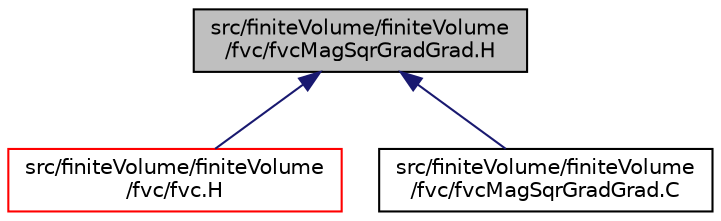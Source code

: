 digraph "src/finiteVolume/finiteVolume/fvc/fvcMagSqrGradGrad.H"
{
  bgcolor="transparent";
  edge [fontname="Helvetica",fontsize="10",labelfontname="Helvetica",labelfontsize="10"];
  node [fontname="Helvetica",fontsize="10",shape=record];
  Node73 [label="src/finiteVolume/finiteVolume\l/fvc/fvcMagSqrGradGrad.H",height=0.2,width=0.4,color="black", fillcolor="grey75", style="filled", fontcolor="black"];
  Node73 -> Node74 [dir="back",color="midnightblue",fontsize="10",style="solid",fontname="Helvetica"];
  Node74 [label="src/finiteVolume/finiteVolume\l/fvc/fvc.H",height=0.2,width=0.4,color="red",URL="$a03092.html"];
  Node73 -> Node89 [dir="back",color="midnightblue",fontsize="10",style="solid",fontname="Helvetica"];
  Node89 [label="src/finiteVolume/finiteVolume\l/fvc/fvcMagSqrGradGrad.C",height=0.2,width=0.4,color="black",URL="$a03158.html"];
}

